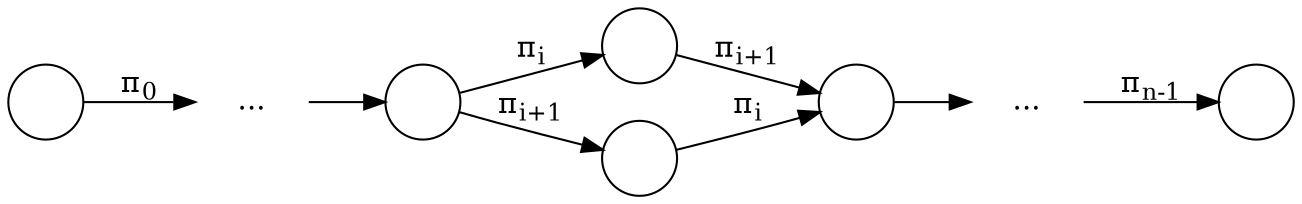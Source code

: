 digraph SeqEquiv {
    rankdir=LR;
    fontname="Palatino-Italic";
    node [shape=circle, fixedsize=true, label=""];
    dots1, dots2 [shape=none, label="..."];

    init -> dots1 [label=<&#960;<sub>0</sub>>];
    dots1 -> 0;
    0 -> 1 [label=<&#960;<sub>i</sub>>];
    0 -> 2 [label=<&#960;<sub>i+1</sub>>];
    1 -> 12 [label=<&#960;<sub>i+1</sub>>];
    2 -> 12 [label=<&#960;<sub>i</sub>>];
    12 -> dots2
    dots2 -> final [label=<&#960;<sub>n-1</sub>>];

}
